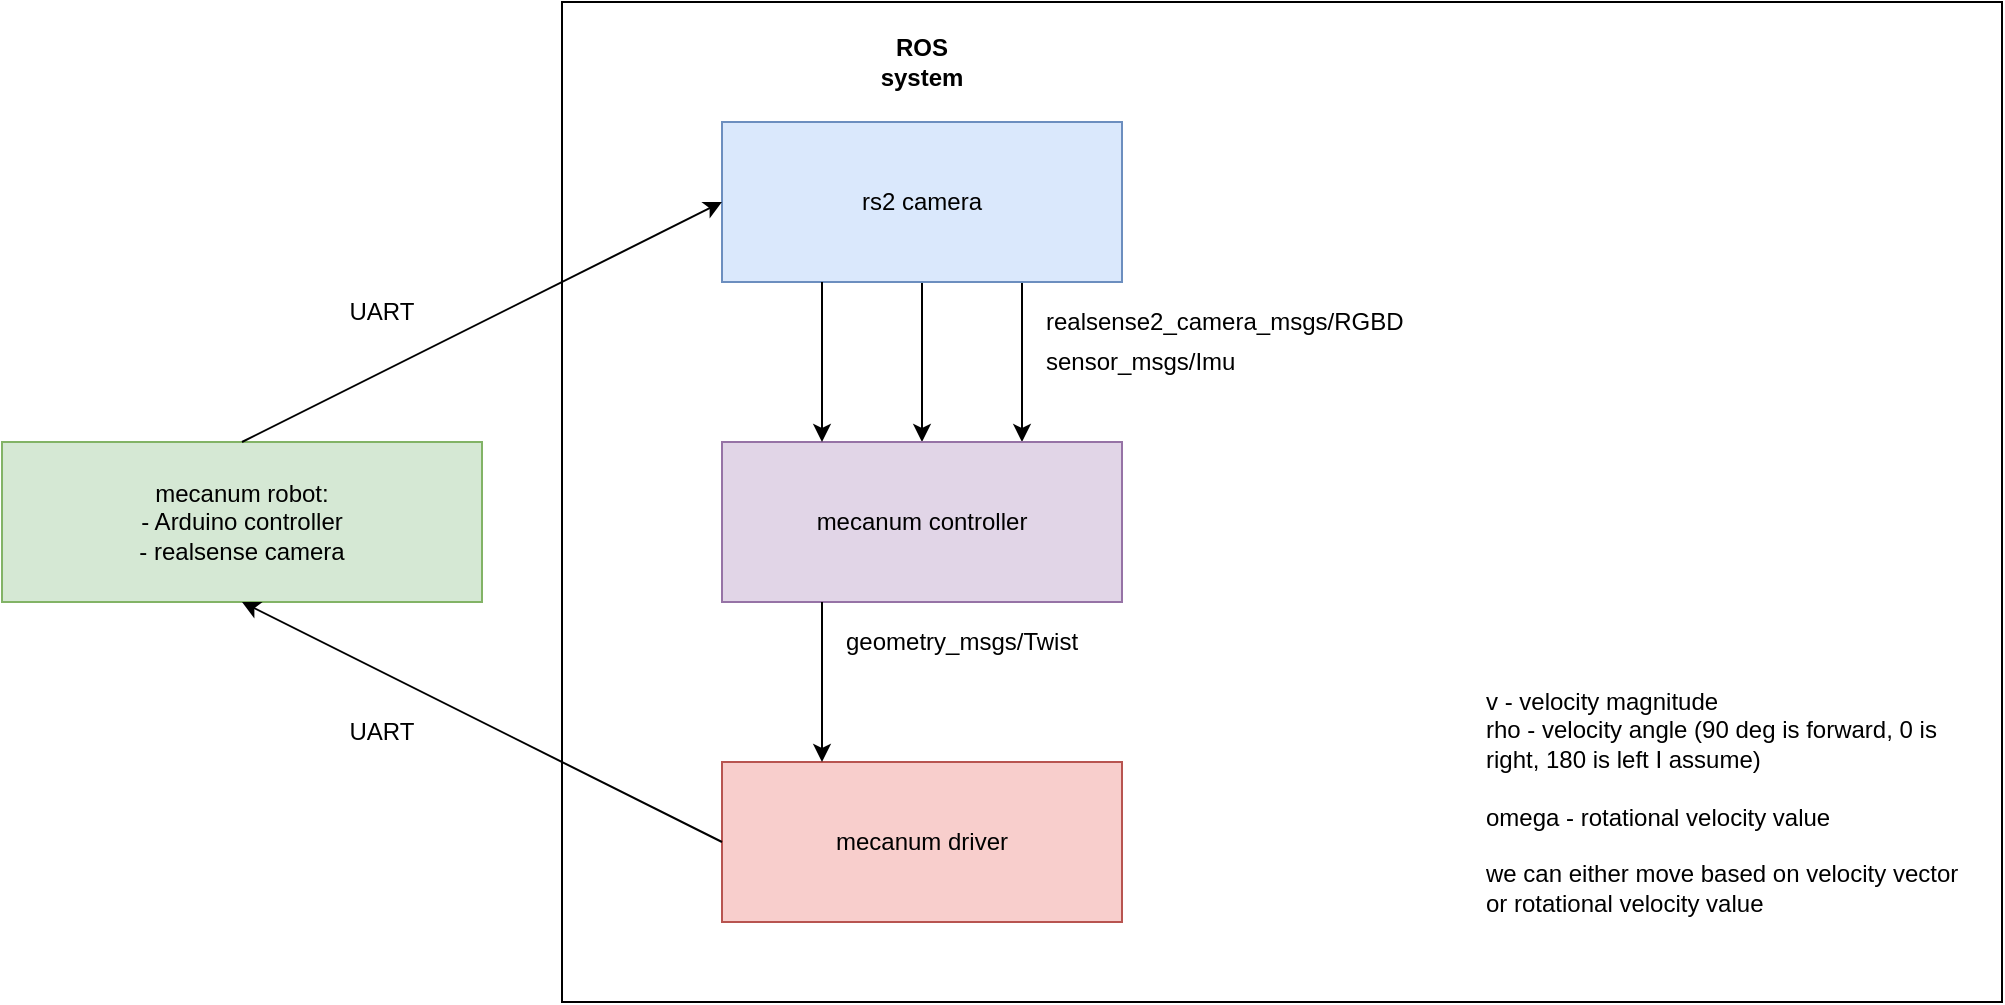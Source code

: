 <mxfile version="22.1.0" type="device">
  <diagram name="node diagram" id="T2Ms4bbw__7NUeO2WZv9">
    <mxGraphModel dx="1362" dy="795" grid="1" gridSize="10" guides="1" tooltips="1" connect="1" arrows="1" fold="1" page="1" pageScale="1" pageWidth="1169" pageHeight="827" math="0" shadow="0">
      <root>
        <mxCell id="0" />
        <mxCell id="1" parent="0" />
        <mxCell id="H9FBobJJ-5J-kB2_eBEH-12" value="" style="rounded=0;whiteSpace=wrap;html=1;fillColor=none;" vertex="1" parent="1">
          <mxGeometry x="400" y="20" width="720" height="500" as="geometry" />
        </mxCell>
        <mxCell id="H9FBobJJ-5J-kB2_eBEH-18" style="edgeStyle=orthogonalEdgeStyle;rounded=0;orthogonalLoop=1;jettySize=auto;html=1;exitX=0.5;exitY=1;exitDx=0;exitDy=0;entryX=0.5;entryY=0;entryDx=0;entryDy=0;" edge="1" parent="1" source="H9FBobJJ-5J-kB2_eBEH-1" target="H9FBobJJ-5J-kB2_eBEH-2">
          <mxGeometry relative="1" as="geometry" />
        </mxCell>
        <mxCell id="H9FBobJJ-5J-kB2_eBEH-19" style="edgeStyle=orthogonalEdgeStyle;rounded=0;orthogonalLoop=1;jettySize=auto;html=1;exitX=0.75;exitY=1;exitDx=0;exitDy=0;entryX=0.75;entryY=0;entryDx=0;entryDy=0;" edge="1" parent="1" source="H9FBobJJ-5J-kB2_eBEH-1" target="H9FBobJJ-5J-kB2_eBEH-2">
          <mxGeometry relative="1" as="geometry" />
        </mxCell>
        <mxCell id="H9FBobJJ-5J-kB2_eBEH-1" value="rs2 camera" style="rounded=0;whiteSpace=wrap;html=1;fillColor=#dae8fc;strokeColor=#6c8ebf;" vertex="1" parent="1">
          <mxGeometry x="480" y="80" width="200" height="80" as="geometry" />
        </mxCell>
        <mxCell id="H9FBobJJ-5J-kB2_eBEH-2" value="mecanum controller" style="rounded=0;whiteSpace=wrap;html=1;fillColor=#e1d5e7;strokeColor=#9673a6;" vertex="1" parent="1">
          <mxGeometry x="480" y="240" width="200" height="80" as="geometry" />
        </mxCell>
        <mxCell id="H9FBobJJ-5J-kB2_eBEH-3" value="mecanum driver" style="rounded=0;whiteSpace=wrap;html=1;fillColor=#f8cecc;strokeColor=#b85450;" vertex="1" parent="1">
          <mxGeometry x="480" y="400" width="200" height="80" as="geometry" />
        </mxCell>
        <mxCell id="H9FBobJJ-5J-kB2_eBEH-4" value="" style="endArrow=classic;html=1;rounded=0;exitX=0.25;exitY=1;exitDx=0;exitDy=0;entryX=0.25;entryY=0;entryDx=0;entryDy=0;" edge="1" parent="1" source="H9FBobJJ-5J-kB2_eBEH-1" target="H9FBobJJ-5J-kB2_eBEH-2">
          <mxGeometry width="50" height="50" relative="1" as="geometry">
            <mxPoint x="670" y="480" as="sourcePoint" />
            <mxPoint x="720" y="430" as="targetPoint" />
          </mxGeometry>
        </mxCell>
        <mxCell id="H9FBobJJ-5J-kB2_eBEH-5" value="" style="endArrow=classic;html=1;rounded=0;exitX=0.25;exitY=1;exitDx=0;exitDy=0;entryX=0.25;entryY=0;entryDx=0;entryDy=0;" edge="1" parent="1" source="H9FBobJJ-5J-kB2_eBEH-2" target="H9FBobJJ-5J-kB2_eBEH-3">
          <mxGeometry width="50" height="50" relative="1" as="geometry">
            <mxPoint x="670" y="480" as="sourcePoint" />
            <mxPoint x="720" y="430" as="targetPoint" />
          </mxGeometry>
        </mxCell>
        <mxCell id="H9FBobJJ-5J-kB2_eBEH-8" value="mecanum robot:&lt;br&gt;- Arduino controller&lt;br&gt;- realsense camera" style="rounded=0;whiteSpace=wrap;html=1;fillColor=#d5e8d4;strokeColor=#82b366;" vertex="1" parent="1">
          <mxGeometry x="120" y="240" width="240" height="80" as="geometry" />
        </mxCell>
        <mxCell id="H9FBobJJ-5J-kB2_eBEH-9" value="" style="endArrow=classic;html=1;rounded=0;exitX=0;exitY=0.5;exitDx=0;exitDy=0;entryX=0.5;entryY=1;entryDx=0;entryDy=0;" edge="1" parent="1" source="H9FBobJJ-5J-kB2_eBEH-3" target="H9FBobJJ-5J-kB2_eBEH-8">
          <mxGeometry width="50" height="50" relative="1" as="geometry">
            <mxPoint x="410" y="360" as="sourcePoint" />
            <mxPoint x="460" y="310" as="targetPoint" />
          </mxGeometry>
        </mxCell>
        <mxCell id="H9FBobJJ-5J-kB2_eBEH-11" value="" style="endArrow=classic;html=1;rounded=0;exitX=0.5;exitY=0;exitDx=0;exitDy=0;entryX=0;entryY=0.5;entryDx=0;entryDy=0;" edge="1" parent="1" source="H9FBobJJ-5J-kB2_eBEH-8" target="H9FBobJJ-5J-kB2_eBEH-1">
          <mxGeometry width="50" height="50" relative="1" as="geometry">
            <mxPoint x="410" y="360" as="sourcePoint" />
            <mxPoint x="460" y="310" as="targetPoint" />
          </mxGeometry>
        </mxCell>
        <mxCell id="H9FBobJJ-5J-kB2_eBEH-13" value="&lt;b&gt;ROS system&lt;/b&gt;" style="text;html=1;strokeColor=none;fillColor=none;align=center;verticalAlign=middle;whiteSpace=wrap;rounded=0;" vertex="1" parent="1">
          <mxGeometry x="550" y="30" width="60" height="40" as="geometry" />
        </mxCell>
        <mxCell id="H9FBobJJ-5J-kB2_eBEH-14" value="realsense2_camera_msgs/RGBD" style="text;html=1;strokeColor=none;fillColor=none;align=left;verticalAlign=middle;whiteSpace=wrap;rounded=0;" vertex="1" parent="1">
          <mxGeometry x="640" y="170" width="180" height="20" as="geometry" />
        </mxCell>
        <mxCell id="H9FBobJJ-5J-kB2_eBEH-16" value="geometry_msgs/Twist" style="text;html=1;strokeColor=none;fillColor=none;align=left;verticalAlign=middle;whiteSpace=wrap;rounded=0;" vertex="1" parent="1">
          <mxGeometry x="540" y="330" width="180" height="20" as="geometry" />
        </mxCell>
        <mxCell id="H9FBobJJ-5J-kB2_eBEH-17" value="v - velocity magnitude&lt;br&gt;rho - velocity angle (90 deg is forward, 0 is right, 180 is left I assume)&lt;br&gt;&lt;br&gt;omega - rotational velocity value&lt;br&gt;&lt;br&gt;we can either move based on velocity vector or rotational velocity value" style="text;html=1;strokeColor=none;fillColor=none;align=left;verticalAlign=middle;whiteSpace=wrap;rounded=0;" vertex="1" parent="1">
          <mxGeometry x="860" y="340" width="240" height="160" as="geometry" />
        </mxCell>
        <mxCell id="H9FBobJJ-5J-kB2_eBEH-20" value="sensor_msgs/Imu" style="text;html=1;strokeColor=none;fillColor=none;align=left;verticalAlign=middle;whiteSpace=wrap;rounded=0;" vertex="1" parent="1">
          <mxGeometry x="640" y="190" width="180" height="20" as="geometry" />
        </mxCell>
        <mxCell id="H9FBobJJ-5J-kB2_eBEH-21" value="UART" style="text;html=1;strokeColor=none;fillColor=none;align=center;verticalAlign=middle;whiteSpace=wrap;rounded=0;" vertex="1" parent="1">
          <mxGeometry x="280" y="370" width="60" height="30" as="geometry" />
        </mxCell>
        <mxCell id="H9FBobJJ-5J-kB2_eBEH-22" value="UART" style="text;html=1;strokeColor=none;fillColor=none;align=center;verticalAlign=middle;whiteSpace=wrap;rounded=0;" vertex="1" parent="1">
          <mxGeometry x="280" y="160" width="60" height="30" as="geometry" />
        </mxCell>
      </root>
    </mxGraphModel>
  </diagram>
</mxfile>
